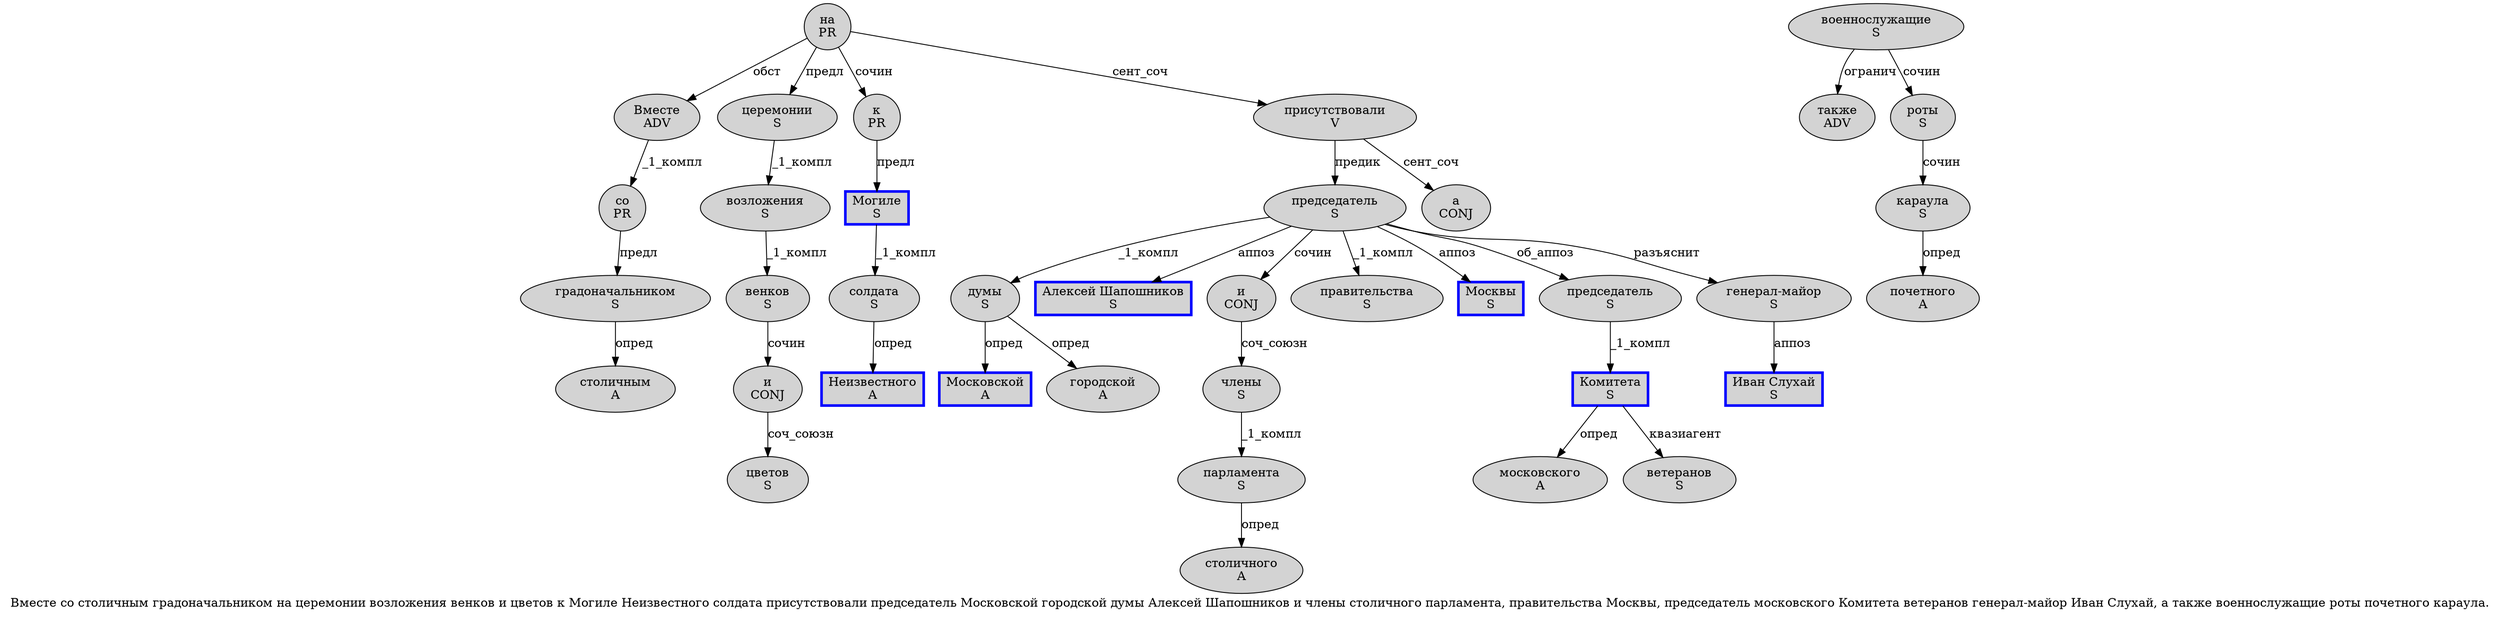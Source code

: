 digraph SENTENCE_998 {
	graph [label="Вместе со столичным градоначальником на церемонии возложения венков и цветов к Могиле Неизвестного солдата присутствовали председатель Московской городской думы Алексей Шапошников и члены столичного парламента, правительства Москвы, председатель московского Комитета ветеранов генерал-майор Иван Слухай, а также военнослужащие роты почетного караула."]
	node [style=filled]
		0 [label="Вместе
ADV" color="" fillcolor=lightgray penwidth=1 shape=ellipse]
		1 [label="со
PR" color="" fillcolor=lightgray penwidth=1 shape=ellipse]
		2 [label="столичным
A" color="" fillcolor=lightgray penwidth=1 shape=ellipse]
		3 [label="градоначальником
S" color="" fillcolor=lightgray penwidth=1 shape=ellipse]
		4 [label="на
PR" color="" fillcolor=lightgray penwidth=1 shape=ellipse]
		5 [label="церемонии
S" color="" fillcolor=lightgray penwidth=1 shape=ellipse]
		6 [label="возложения
S" color="" fillcolor=lightgray penwidth=1 shape=ellipse]
		7 [label="венков
S" color="" fillcolor=lightgray penwidth=1 shape=ellipse]
		8 [label="и
CONJ" color="" fillcolor=lightgray penwidth=1 shape=ellipse]
		9 [label="цветов
S" color="" fillcolor=lightgray penwidth=1 shape=ellipse]
		10 [label="к
PR" color="" fillcolor=lightgray penwidth=1 shape=ellipse]
		11 [label="Могиле
S" color=blue fillcolor=lightgray penwidth=3 shape=box]
		12 [label="Неизвестного
A" color=blue fillcolor=lightgray penwidth=3 shape=box]
		13 [label="солдата
S" color="" fillcolor=lightgray penwidth=1 shape=ellipse]
		14 [label="присутствовали
V" color="" fillcolor=lightgray penwidth=1 shape=ellipse]
		15 [label="председатель
S" color="" fillcolor=lightgray penwidth=1 shape=ellipse]
		16 [label="Московской
A" color=blue fillcolor=lightgray penwidth=3 shape=box]
		17 [label="городской
A" color="" fillcolor=lightgray penwidth=1 shape=ellipse]
		18 [label="думы
S" color="" fillcolor=lightgray penwidth=1 shape=ellipse]
		19 [label="Алексей Шапошников
S" color=blue fillcolor=lightgray penwidth=3 shape=box]
		20 [label="и
CONJ" color="" fillcolor=lightgray penwidth=1 shape=ellipse]
		21 [label="члены
S" color="" fillcolor=lightgray penwidth=1 shape=ellipse]
		22 [label="столичного
A" color="" fillcolor=lightgray penwidth=1 shape=ellipse]
		23 [label="парламента
S" color="" fillcolor=lightgray penwidth=1 shape=ellipse]
		25 [label="правительства
S" color="" fillcolor=lightgray penwidth=1 shape=ellipse]
		26 [label="Москвы
S" color=blue fillcolor=lightgray penwidth=3 shape=box]
		28 [label="председатель
S" color="" fillcolor=lightgray penwidth=1 shape=ellipse]
		29 [label="московского
A" color="" fillcolor=lightgray penwidth=1 shape=ellipse]
		30 [label="Комитета
S" color=blue fillcolor=lightgray penwidth=3 shape=box]
		31 [label="ветеранов
S" color="" fillcolor=lightgray penwidth=1 shape=ellipse]
		32 [label="генерал-майор
S" color="" fillcolor=lightgray penwidth=1 shape=ellipse]
		33 [label="Иван Слухай
S" color=blue fillcolor=lightgray penwidth=3 shape=box]
		35 [label="а
CONJ" color="" fillcolor=lightgray penwidth=1 shape=ellipse]
		36 [label="также
ADV" color="" fillcolor=lightgray penwidth=1 shape=ellipse]
		37 [label="военнослужащие
S" color="" fillcolor=lightgray penwidth=1 shape=ellipse]
		38 [label="роты
S" color="" fillcolor=lightgray penwidth=1 shape=ellipse]
		39 [label="почетного
A" color="" fillcolor=lightgray penwidth=1 shape=ellipse]
		40 [label="караула
S" color="" fillcolor=lightgray penwidth=1 shape=ellipse]
			13 -> 12 [label="опред"]
			8 -> 9 [label="соч_союзн"]
			32 -> 33 [label="аппоз"]
			6 -> 7 [label="_1_компл"]
			28 -> 30 [label="_1_компл"]
			14 -> 15 [label="предик"]
			14 -> 35 [label="сент_соч"]
			40 -> 39 [label="опред"]
			18 -> 16 [label="опред"]
			18 -> 17 [label="опред"]
			21 -> 23 [label="_1_компл"]
			3 -> 2 [label="опред"]
			30 -> 29 [label="опред"]
			30 -> 31 [label="квазиагент"]
			11 -> 13 [label="_1_компл"]
			7 -> 8 [label="сочин"]
			0 -> 1 [label="_1_компл"]
			15 -> 18 [label="_1_компл"]
			15 -> 19 [label="аппоз"]
			15 -> 20 [label="сочин"]
			15 -> 25 [label="_1_компл"]
			15 -> 26 [label="аппоз"]
			15 -> 28 [label="об_аппоз"]
			15 -> 32 [label="разъяснит"]
			38 -> 40 [label="сочин"]
			5 -> 6 [label="_1_компл"]
			4 -> 0 [label="обст"]
			4 -> 5 [label="предл"]
			4 -> 10 [label="сочин"]
			4 -> 14 [label="сент_соч"]
			20 -> 21 [label="соч_союзн"]
			1 -> 3 [label="предл"]
			23 -> 22 [label="опред"]
			10 -> 11 [label="предл"]
			37 -> 36 [label="огранич"]
			37 -> 38 [label="сочин"]
}